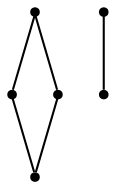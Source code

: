 graph {
  node [shape=point,comment="{\"directed\":false,\"doi\":\"10.1007/978-3-030-04414-5_9\",\"figure\":\"3 (1)\"}"]

  v0 [pos="350.04741162060793,928.5796518396603"]
  v1 [pos="350.04741162060793,818.5676960808971"]
  v2 [pos="240.02990279202814,873.5716391558506"]
  v3 [pos="313.374921925335,873.5716391558506"]
  v4 [pos="203.35739719965082,818.5676960808971"]
  v5 [pos="203.35739719965082,928.5796518396603"]

  v0 -- v1 [id="-1",pos="350.04741162060793,928.5796518396603 350.04741162060793,818.5676960808971 350.04741162060793,818.5676960808971 350.04741162060793,818.5676960808971"]
  v5 -- v0 [id="-2",pos="203.35739719965082,928.5796518396603 350.04741162060793,928.5796518396603 350.04741162060793,928.5796518396603 350.04741162060793,928.5796518396603"]
  v5 -- v4 [id="-3",pos="203.35739719965082,928.5796518396603 203.35739719965082,818.5676960808971 203.35739719965082,818.5676960808971 203.35739719965082,818.5676960808971"]
  v4 -- v1 [id="-4",pos="203.35739719965082,818.5676960808971 350.04741162060793,818.5676960808971 350.04741162060793,818.5676960808971 350.04741162060793,818.5676960808971"]
  v2 -- v3 [id="-5",pos="240.02990279202814,873.5716391558506 313.374921925335,873.5716391558506 313.374921925335,873.5716391558506 313.374921925335,873.5716391558506"]
}